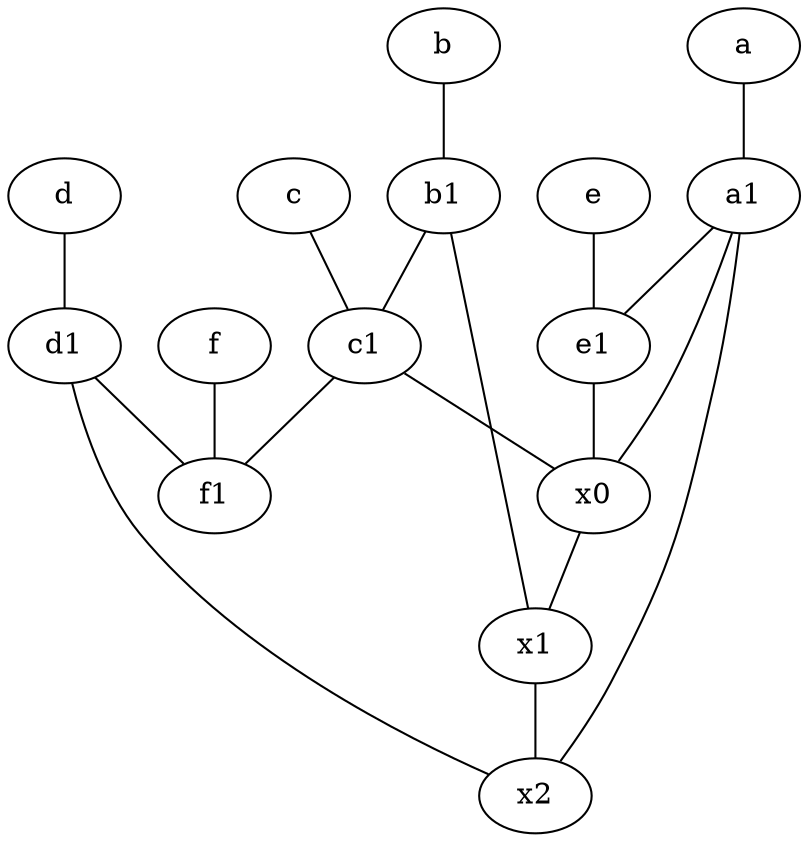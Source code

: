 graph {
	node [labelfontsize=50]
	x2 [labelfontsize=50]
	x1 [labelfontsize=50]
	a [labelfontsize=50 pos="8,2!"]
	c1 [labelfontsize=50 pos="4.5,3!"]
	a1 [labelfontsize=50 pos="8,3!"]
	x0 [labelfontsize=50]
	c [labelfontsize=50 pos="4.5,2!"]
	e [labelfontsize=50 pos="7,9!"]
	f [labelfontsize=50 pos="3,9!"]
	f1 [labelfontsize=50 pos="3,8!"]
	e1 [labelfontsize=50 pos="7,7!"]
	b [labelfontsize=50 pos="10,4!"]
	b1 [labelfontsize=50 pos="9,4!"]
	d [labelfontsize=50 pos="2,5!"]
	d1 [labelfontsize=50 pos="3,5!"]
	c -- c1
	c1 -- x0
	x0 -- x1
	b -- b1
	a1 -- x0
	e -- e1
	b1 -- c1
	a1 -- x2
	x1 -- x2
	d -- d1
	c1 -- f1
	e1 -- x0
	a -- a1
	a1 -- e1
	f -- f1
	b1 -- x1
	d1 -- f1
	d1 -- x2
}

